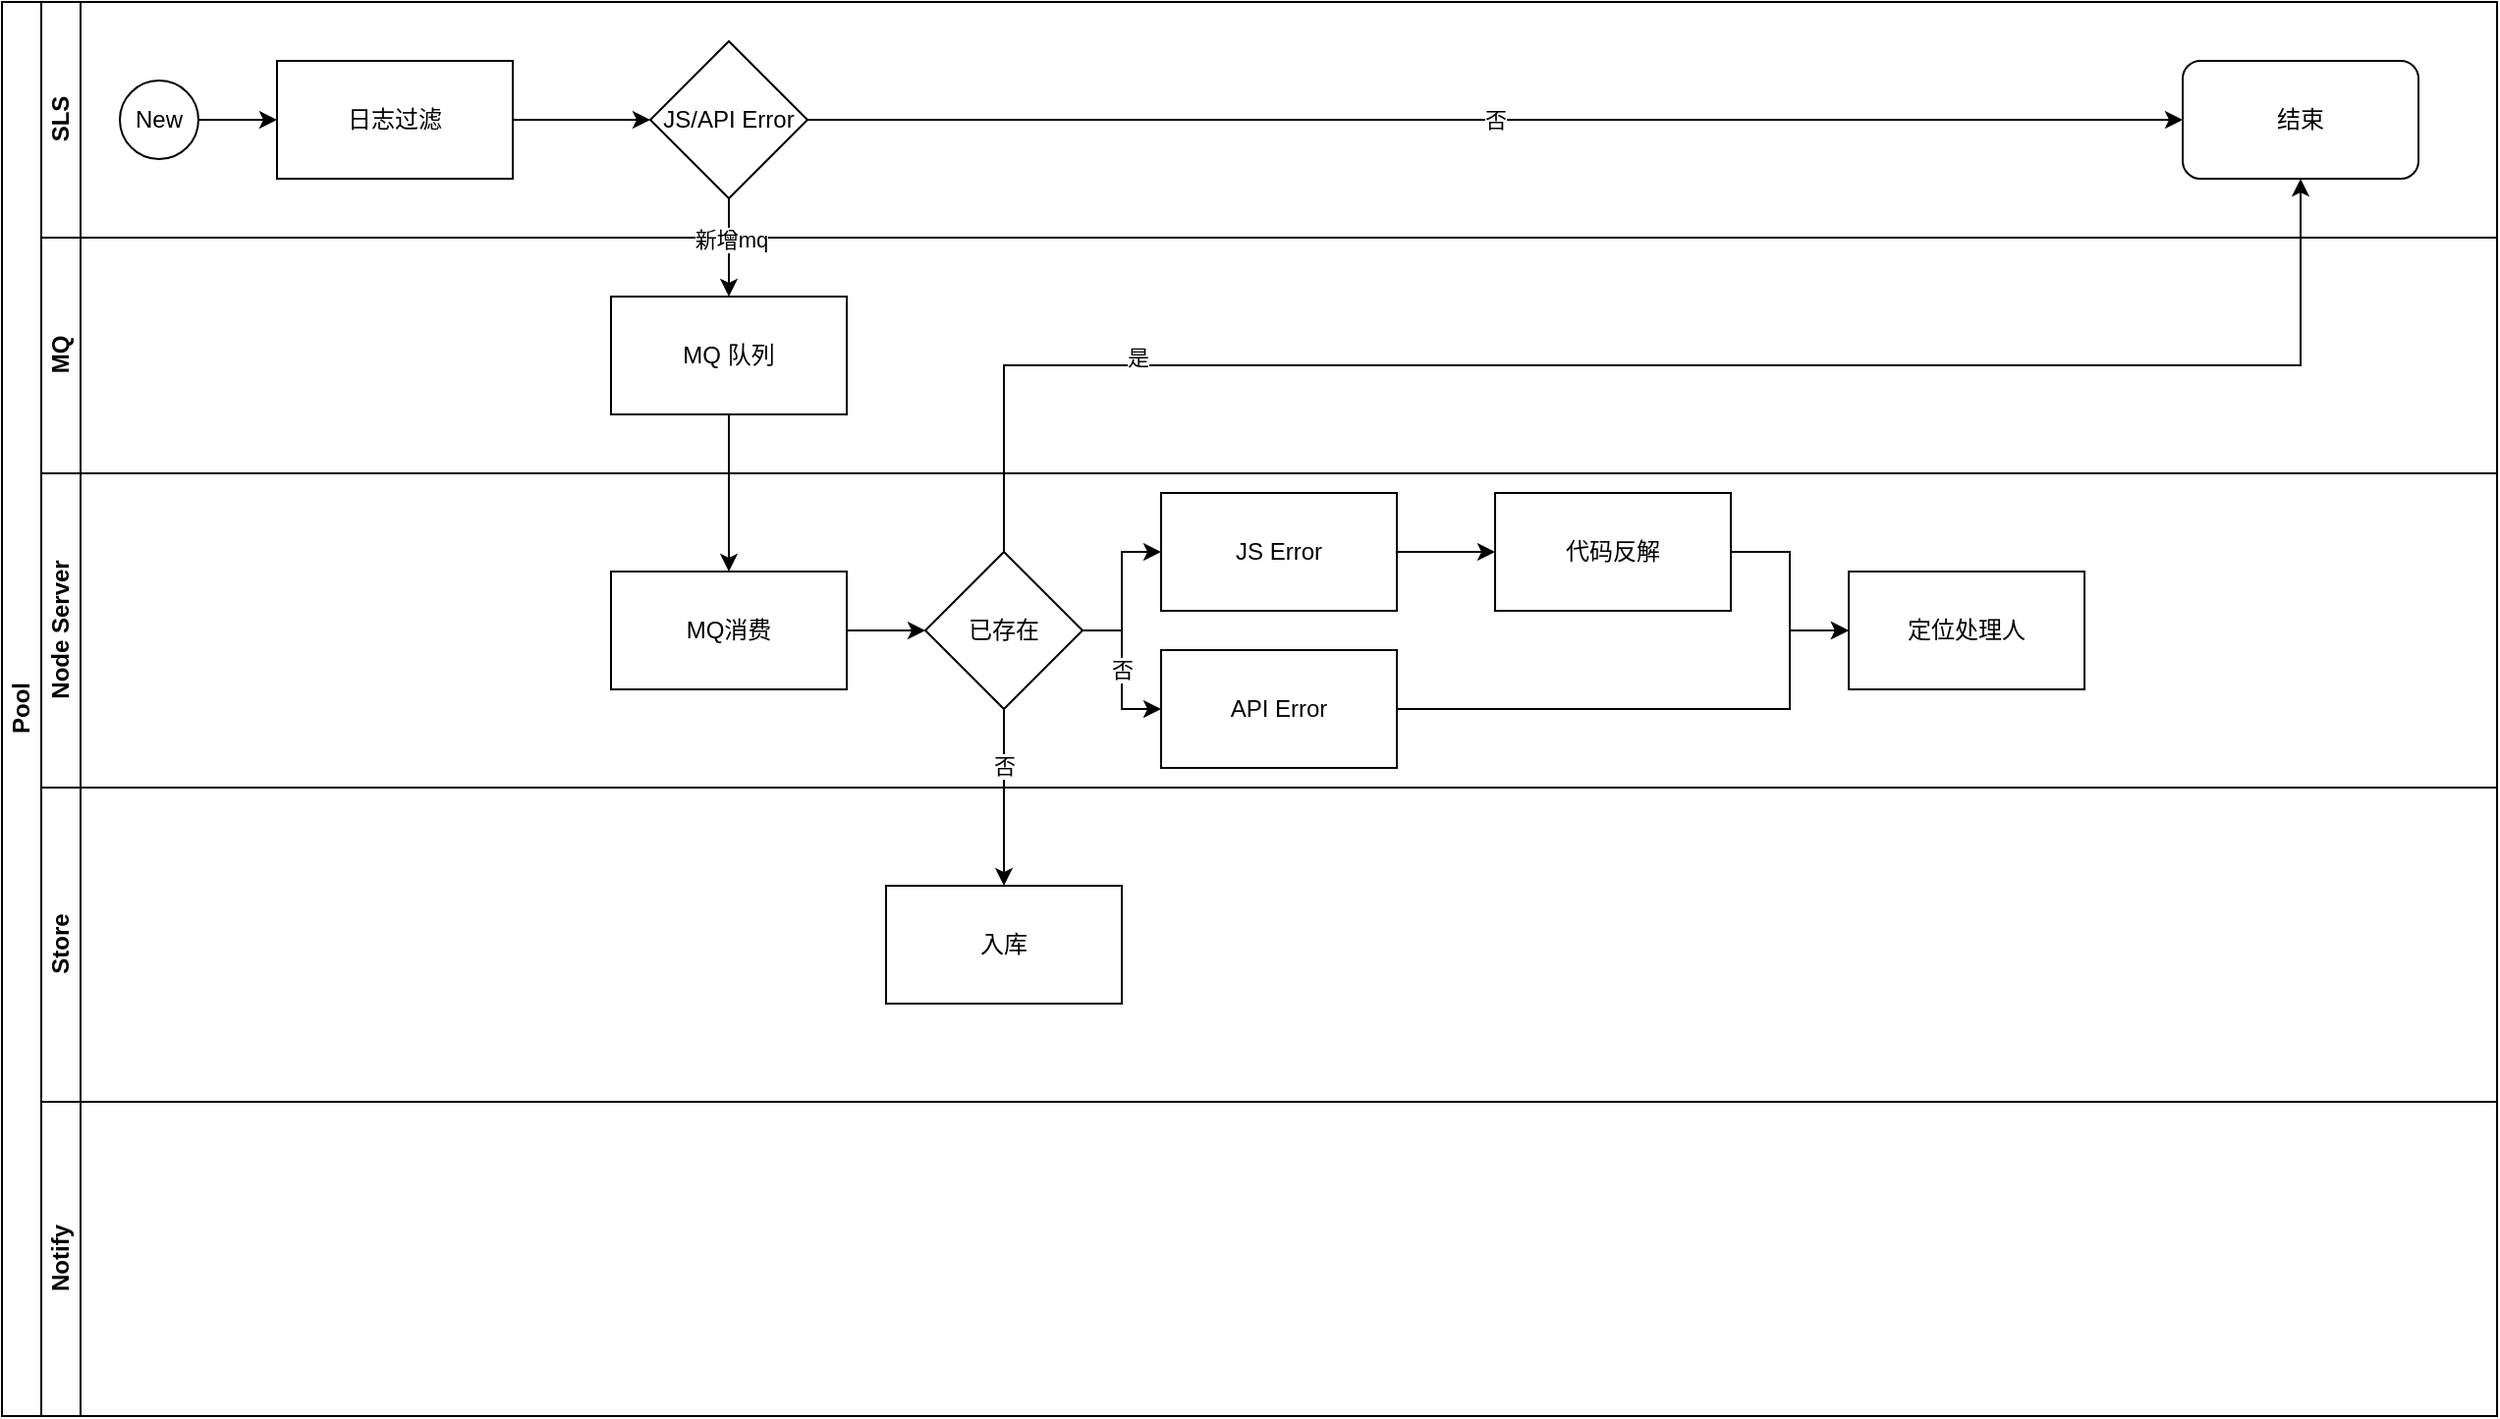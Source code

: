 <mxfile version="21.3.0" type="github">
  <diagram id="prtHgNgQTEPvFCAcTncT" name="Page-1">
    <mxGraphModel dx="1987" dy="1049" grid="1" gridSize="10" guides="1" tooltips="1" connect="1" arrows="1" fold="1" page="1" pageScale="1" pageWidth="827" pageHeight="1169" math="0" shadow="0">
      <root>
        <mxCell id="0" />
        <mxCell id="1" parent="0" />
        <mxCell id="dNxyNK7c78bLwvsdeMH5-19" value="Pool" style="swimlane;html=1;childLayout=stackLayout;resizeParent=1;resizeParentMax=0;horizontal=0;startSize=20;horizontalStack=0;" parent="1" vertex="1">
          <mxGeometry x="120" y="120" width="1270" height="720" as="geometry" />
        </mxCell>
        <mxCell id="dNxyNK7c78bLwvsdeMH5-35" style="edgeStyle=orthogonalEdgeStyle;rounded=0;orthogonalLoop=1;jettySize=auto;html=1;endArrow=classic;endFill=1;" parent="dNxyNK7c78bLwvsdeMH5-19" target="dNxyNK7c78bLwvsdeMH5-34" edge="1">
          <mxGeometry relative="1" as="geometry">
            <mxPoint x="300" y="200" as="sourcePoint" />
          </mxGeometry>
        </mxCell>
        <mxCell id="dNxyNK7c78bLwvsdeMH5-20" value="SLS" style="swimlane;html=1;startSize=20;horizontal=0;" parent="dNxyNK7c78bLwvsdeMH5-19" vertex="1">
          <mxGeometry x="20" width="1250" height="120" as="geometry" />
        </mxCell>
        <mxCell id="dNxyNK7c78bLwvsdeMH5-25" value="" style="edgeStyle=orthogonalEdgeStyle;rounded=0;orthogonalLoop=1;jettySize=auto;html=1;" parent="dNxyNK7c78bLwvsdeMH5-20" source="dNxyNK7c78bLwvsdeMH5-23" edge="1">
          <mxGeometry relative="1" as="geometry">
            <mxPoint x="120" y="60" as="targetPoint" />
          </mxGeometry>
        </mxCell>
        <mxCell id="dNxyNK7c78bLwvsdeMH5-23" value="New" style="ellipse;whiteSpace=wrap;html=1;" parent="dNxyNK7c78bLwvsdeMH5-20" vertex="1">
          <mxGeometry x="40" y="40" width="40" height="40" as="geometry" />
        </mxCell>
        <mxCell id="dNxyNK7c78bLwvsdeMH5-33" value="" style="edgeStyle=orthogonalEdgeStyle;rounded=0;orthogonalLoop=1;jettySize=auto;html=1;endArrow=classic;endFill=1;" parent="dNxyNK7c78bLwvsdeMH5-20" target="dNxyNK7c78bLwvsdeMH5-32" edge="1">
          <mxGeometry relative="1" as="geometry">
            <mxPoint x="320" y="60" as="sourcePoint" />
          </mxGeometry>
        </mxCell>
        <mxCell id="ICqTSWxqrPIGgdlom32U-6" style="edgeStyle=orthogonalEdgeStyle;rounded=0;orthogonalLoop=1;jettySize=auto;html=1;exitX=1;exitY=0.5;exitDx=0;exitDy=0;entryX=0;entryY=0.5;entryDx=0;entryDy=0;" edge="1" parent="dNxyNK7c78bLwvsdeMH5-20" source="ICqTSWxqrPIGgdlom32U-4" target="ICqTSWxqrPIGgdlom32U-5">
          <mxGeometry relative="1" as="geometry" />
        </mxCell>
        <mxCell id="ICqTSWxqrPIGgdlom32U-4" value="日志过滤" style="rounded=0;whiteSpace=wrap;html=1;" vertex="1" parent="dNxyNK7c78bLwvsdeMH5-20">
          <mxGeometry x="120" y="30" width="120" height="60" as="geometry" />
        </mxCell>
        <mxCell id="ICqTSWxqrPIGgdlom32U-8" value="否" style="edgeStyle=orthogonalEdgeStyle;rounded=0;orthogonalLoop=1;jettySize=auto;html=1;exitX=1;exitY=0.5;exitDx=0;exitDy=0;" edge="1" parent="dNxyNK7c78bLwvsdeMH5-20" source="ICqTSWxqrPIGgdlom32U-5" target="ICqTSWxqrPIGgdlom32U-7">
          <mxGeometry relative="1" as="geometry" />
        </mxCell>
        <mxCell id="ICqTSWxqrPIGgdlom32U-5" value="JS/API Error" style="rhombus;whiteSpace=wrap;html=1;" vertex="1" parent="dNxyNK7c78bLwvsdeMH5-20">
          <mxGeometry x="310" y="20" width="80" height="80" as="geometry" />
        </mxCell>
        <mxCell id="ICqTSWxqrPIGgdlom32U-7" value="结束" style="rounded=1;whiteSpace=wrap;html=1;" vertex="1" parent="dNxyNK7c78bLwvsdeMH5-20">
          <mxGeometry x="1090" y="30" width="120" height="60" as="geometry" />
        </mxCell>
        <mxCell id="dNxyNK7c78bLwvsdeMH5-21" value="MQ" style="swimlane;html=1;startSize=20;horizontal=0;" parent="dNxyNK7c78bLwvsdeMH5-19" vertex="1">
          <mxGeometry x="20" y="120" width="1250" height="120" as="geometry" />
        </mxCell>
        <mxCell id="dNxyNK7c78bLwvsdeMH5-29" value="" style="edgeStyle=orthogonalEdgeStyle;rounded=0;orthogonalLoop=1;jettySize=auto;html=1;endArrow=classic;endFill=1;" parent="dNxyNK7c78bLwvsdeMH5-21" source="dNxyNK7c78bLwvsdeMH5-26" edge="1">
          <mxGeometry relative="1" as="geometry">
            <mxPoint x="260" y="60" as="targetPoint" />
          </mxGeometry>
        </mxCell>
        <mxCell id="ICqTSWxqrPIGgdlom32U-9" value="MQ 队列" style="rounded=0;whiteSpace=wrap;html=1;" vertex="1" parent="dNxyNK7c78bLwvsdeMH5-21">
          <mxGeometry x="290" y="30" width="120" height="60" as="geometry" />
        </mxCell>
        <mxCell id="ICqTSWxqrPIGgdlom32U-12" value="Node Server" style="swimlane;html=1;startSize=20;horizontal=0;" vertex="1" parent="dNxyNK7c78bLwvsdeMH5-19">
          <mxGeometry x="20" y="240" width="1250" height="160" as="geometry" />
        </mxCell>
        <mxCell id="ICqTSWxqrPIGgdlom32U-27" style="edgeStyle=orthogonalEdgeStyle;rounded=0;orthogonalLoop=1;jettySize=auto;html=1;exitX=1;exitY=0.5;exitDx=0;exitDy=0;entryX=0;entryY=0.5;entryDx=0;entryDy=0;" edge="1" parent="ICqTSWxqrPIGgdlom32U-12" source="ICqTSWxqrPIGgdlom32U-13" target="ICqTSWxqrPIGgdlom32U-21">
          <mxGeometry relative="1" as="geometry" />
        </mxCell>
        <mxCell id="ICqTSWxqrPIGgdlom32U-13" value="MQ消费" style="rounded=0;whiteSpace=wrap;html=1;" vertex="1" parent="ICqTSWxqrPIGgdlom32U-12">
          <mxGeometry x="290" y="50" width="120" height="60" as="geometry" />
        </mxCell>
        <mxCell id="ICqTSWxqrPIGgdlom32U-20" style="edgeStyle=orthogonalEdgeStyle;rounded=0;orthogonalLoop=1;jettySize=auto;html=1;exitX=1;exitY=0.5;exitDx=0;exitDy=0;entryX=0;entryY=0.5;entryDx=0;entryDy=0;" edge="1" parent="ICqTSWxqrPIGgdlom32U-12" source="ICqTSWxqrPIGgdlom32U-15" target="ICqTSWxqrPIGgdlom32U-19">
          <mxGeometry relative="1" as="geometry" />
        </mxCell>
        <mxCell id="ICqTSWxqrPIGgdlom32U-15" value="JS Error" style="rounded=0;whiteSpace=wrap;html=1;" vertex="1" parent="ICqTSWxqrPIGgdlom32U-12">
          <mxGeometry x="570" y="10" width="120" height="60" as="geometry" />
        </mxCell>
        <mxCell id="ICqTSWxqrPIGgdlom32U-32" style="edgeStyle=orthogonalEdgeStyle;rounded=0;orthogonalLoop=1;jettySize=auto;html=1;exitX=1;exitY=0.5;exitDx=0;exitDy=0;entryX=0;entryY=0.5;entryDx=0;entryDy=0;" edge="1" parent="ICqTSWxqrPIGgdlom32U-12" source="ICqTSWxqrPIGgdlom32U-16" target="ICqTSWxqrPIGgdlom32U-30">
          <mxGeometry relative="1" as="geometry">
            <Array as="points">
              <mxPoint x="890" y="120" />
              <mxPoint x="890" y="80" />
            </Array>
          </mxGeometry>
        </mxCell>
        <mxCell id="ICqTSWxqrPIGgdlom32U-16" value="API Error" style="rounded=0;whiteSpace=wrap;html=1;" vertex="1" parent="ICqTSWxqrPIGgdlom32U-12">
          <mxGeometry x="570" y="90" width="120" height="60" as="geometry" />
        </mxCell>
        <mxCell id="ICqTSWxqrPIGgdlom32U-31" style="edgeStyle=orthogonalEdgeStyle;rounded=0;orthogonalLoop=1;jettySize=auto;html=1;exitX=1;exitY=0.5;exitDx=0;exitDy=0;entryX=0;entryY=0.5;entryDx=0;entryDy=0;" edge="1" parent="ICqTSWxqrPIGgdlom32U-12" source="ICqTSWxqrPIGgdlom32U-19" target="ICqTSWxqrPIGgdlom32U-30">
          <mxGeometry relative="1" as="geometry" />
        </mxCell>
        <mxCell id="ICqTSWxqrPIGgdlom32U-19" value="代码反解" style="rounded=0;whiteSpace=wrap;html=1;" vertex="1" parent="ICqTSWxqrPIGgdlom32U-12">
          <mxGeometry x="740" y="10" width="120" height="60" as="geometry" />
        </mxCell>
        <mxCell id="ICqTSWxqrPIGgdlom32U-28" style="edgeStyle=orthogonalEdgeStyle;rounded=0;orthogonalLoop=1;jettySize=auto;html=1;exitX=1;exitY=0.5;exitDx=0;exitDy=0;entryX=0;entryY=0.5;entryDx=0;entryDy=0;" edge="1" parent="ICqTSWxqrPIGgdlom32U-12" source="ICqTSWxqrPIGgdlom32U-21" target="ICqTSWxqrPIGgdlom32U-15">
          <mxGeometry relative="1" as="geometry" />
        </mxCell>
        <mxCell id="ICqTSWxqrPIGgdlom32U-29" value="否" style="edgeStyle=orthogonalEdgeStyle;rounded=0;orthogonalLoop=1;jettySize=auto;html=1;exitX=1;exitY=0.5;exitDx=0;exitDy=0;entryX=0;entryY=0.5;entryDx=0;entryDy=0;" edge="1" parent="ICqTSWxqrPIGgdlom32U-12" source="ICqTSWxqrPIGgdlom32U-21" target="ICqTSWxqrPIGgdlom32U-16">
          <mxGeometry relative="1" as="geometry" />
        </mxCell>
        <mxCell id="ICqTSWxqrPIGgdlom32U-21" value="已存在" style="rhombus;whiteSpace=wrap;html=1;" vertex="1" parent="ICqTSWxqrPIGgdlom32U-12">
          <mxGeometry x="450" y="40" width="80" height="80" as="geometry" />
        </mxCell>
        <mxCell id="ICqTSWxqrPIGgdlom32U-30" value="定位处理人" style="rounded=0;whiteSpace=wrap;html=1;" vertex="1" parent="ICqTSWxqrPIGgdlom32U-12">
          <mxGeometry x="920" y="50" width="120" height="60" as="geometry" />
        </mxCell>
        <mxCell id="ICqTSWxqrPIGgdlom32U-3" value="Store" style="swimlane;html=1;startSize=20;horizontal=0;" vertex="1" parent="dNxyNK7c78bLwvsdeMH5-19">
          <mxGeometry x="20" y="400" width="1250" height="160" as="geometry" />
        </mxCell>
        <mxCell id="ICqTSWxqrPIGgdlom32U-24" value="入库" style="rounded=0;whiteSpace=wrap;html=1;" vertex="1" parent="ICqTSWxqrPIGgdlom32U-3">
          <mxGeometry x="430" y="50" width="120" height="60" as="geometry" />
        </mxCell>
        <mxCell id="ICqTSWxqrPIGgdlom32U-2" value="Notify" style="swimlane;html=1;startSize=20;horizontal=0;" vertex="1" parent="dNxyNK7c78bLwvsdeMH5-19">
          <mxGeometry x="20" y="560" width="1250" height="160" as="geometry" />
        </mxCell>
        <mxCell id="ICqTSWxqrPIGgdlom32U-10" style="edgeStyle=orthogonalEdgeStyle;rounded=0;orthogonalLoop=1;jettySize=auto;html=1;exitX=0.5;exitY=1;exitDx=0;exitDy=0;entryX=0.5;entryY=0;entryDx=0;entryDy=0;" edge="1" parent="dNxyNK7c78bLwvsdeMH5-19" source="ICqTSWxqrPIGgdlom32U-5" target="ICqTSWxqrPIGgdlom32U-9">
          <mxGeometry relative="1" as="geometry" />
        </mxCell>
        <mxCell id="ICqTSWxqrPIGgdlom32U-11" value="新增mq" style="edgeLabel;html=1;align=center;verticalAlign=middle;resizable=0;points=[];" vertex="1" connectable="0" parent="ICqTSWxqrPIGgdlom32U-10">
          <mxGeometry x="-0.16" y="1" relative="1" as="geometry">
            <mxPoint as="offset" />
          </mxGeometry>
        </mxCell>
        <mxCell id="ICqTSWxqrPIGgdlom32U-14" style="edgeStyle=orthogonalEdgeStyle;rounded=0;orthogonalLoop=1;jettySize=auto;html=1;exitX=0.5;exitY=1;exitDx=0;exitDy=0;entryX=0.5;entryY=0;entryDx=0;entryDy=0;" edge="1" parent="dNxyNK7c78bLwvsdeMH5-19" source="ICqTSWxqrPIGgdlom32U-9" target="ICqTSWxqrPIGgdlom32U-13">
          <mxGeometry relative="1" as="geometry" />
        </mxCell>
        <mxCell id="ICqTSWxqrPIGgdlom32U-22" style="edgeStyle=orthogonalEdgeStyle;rounded=0;orthogonalLoop=1;jettySize=auto;html=1;exitX=0.5;exitY=0;exitDx=0;exitDy=0;" edge="1" parent="dNxyNK7c78bLwvsdeMH5-19" source="ICqTSWxqrPIGgdlom32U-21" target="ICqTSWxqrPIGgdlom32U-7">
          <mxGeometry relative="1" as="geometry" />
        </mxCell>
        <mxCell id="ICqTSWxqrPIGgdlom32U-23" value="是" style="edgeLabel;html=1;align=center;verticalAlign=middle;resizable=0;points=[];" vertex="1" connectable="0" parent="ICqTSWxqrPIGgdlom32U-22">
          <mxGeometry x="-0.617" y="4" relative="1" as="geometry">
            <mxPoint as="offset" />
          </mxGeometry>
        </mxCell>
        <mxCell id="ICqTSWxqrPIGgdlom32U-25" style="edgeStyle=orthogonalEdgeStyle;rounded=0;orthogonalLoop=1;jettySize=auto;html=1;exitX=0.5;exitY=1;exitDx=0;exitDy=0;entryX=0.5;entryY=0;entryDx=0;entryDy=0;" edge="1" parent="dNxyNK7c78bLwvsdeMH5-19" source="ICqTSWxqrPIGgdlom32U-21" target="ICqTSWxqrPIGgdlom32U-24">
          <mxGeometry relative="1" as="geometry" />
        </mxCell>
        <mxCell id="ICqTSWxqrPIGgdlom32U-26" value="否" style="edgeLabel;html=1;align=center;verticalAlign=middle;resizable=0;points=[];" vertex="1" connectable="0" parent="ICqTSWxqrPIGgdlom32U-25">
          <mxGeometry x="-0.356" relative="1" as="geometry">
            <mxPoint as="offset" />
          </mxGeometry>
        </mxCell>
      </root>
    </mxGraphModel>
  </diagram>
</mxfile>
